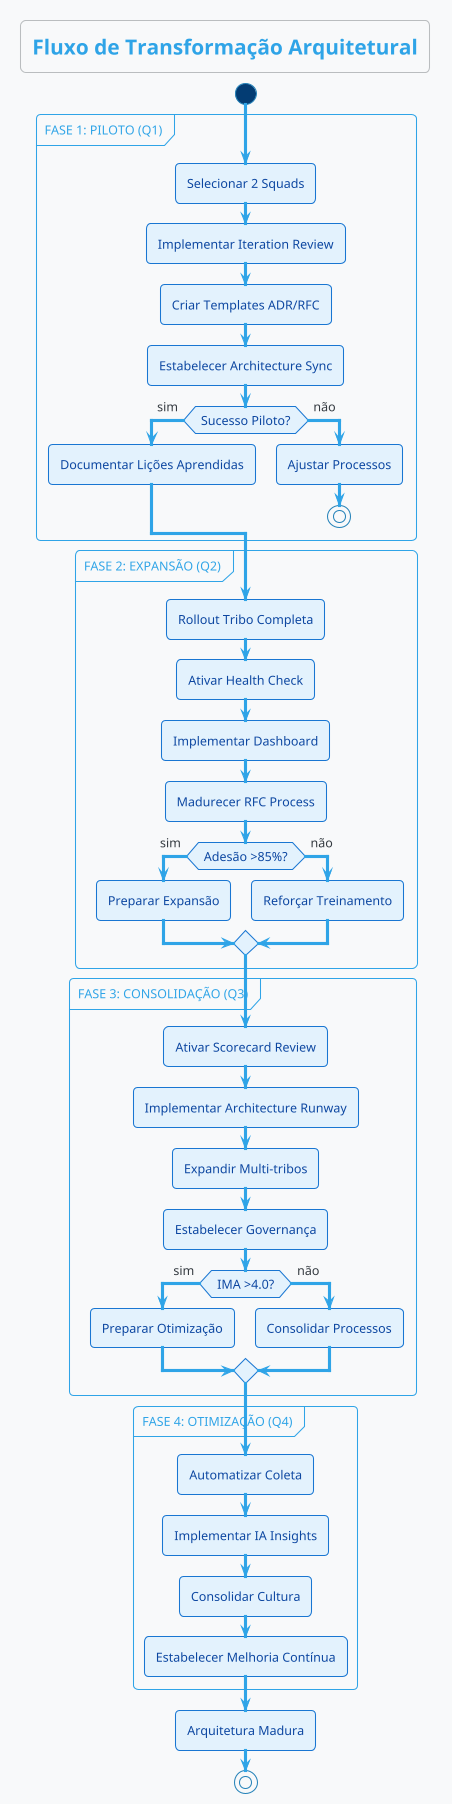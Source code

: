 @startuml transformacao
!theme cerulean
title Fluxo de Transformação Arquitetural
skinparam backgroundColor #f8f9fa
skinparam activity {
  BackgroundColor #e3f2fd
  BorderColor #1976d2
  FontColor #0d47a1
}

start

partition "FASE 1: PILOTO (Q1)" {
  :Selecionar 2 Squads;
  :Implementar Iteration Review;
  :Criar Templates ADR/RFC;
  :Estabelecer Architecture Sync;
  
  if (Sucesso Piloto?) then (sim)
    :Documentar Lições Aprendidas;
  else (não)
    :Ajustar Processos;
    stop
  endif
}

partition "FASE 2: EXPANSÃO (Q2)" {
  :Rollout Tribo Completa;
  :Ativar Health Check;
  :Implementar Dashboard;
  :Madurecer RFC Process;
  
  if (Adesão >85%?) then (sim)
    :Preparar Expansão;
  else (não)
    :Reforçar Treinamento;
  endif
}

partition "FASE 3: CONSOLIDAÇÃO (Q3)" {
  :Ativar Scorecard Review;
  :Implementar Architecture Runway;
  :Expandir Multi-tribos;
  :Estabelecer Governança;
  
  if (IMA >4.0?) then (sim)
    :Preparar Otimização;
  else (não)
    :Consolidar Processos;
  endif
}

partition "FASE 4: OTIMIZAÇÃO (Q4)" {
  :Automatizar Coleta;
  :Implementar IA Insights;
  :Consolidar Cultura;
  :Estabelecer Melhoria Contínua;
}

:Arquitetura Madura;
stop

@enduml
